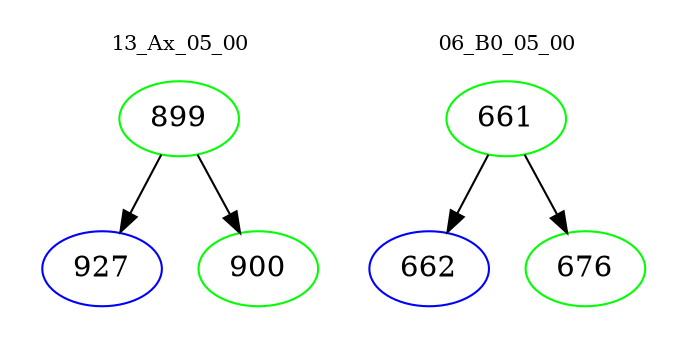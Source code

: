digraph{
subgraph cluster_0 {
color = white
label = "13_Ax_05_00";
fontsize=10;
T0_899 [label="899", color="green"]
T0_899 -> T0_927 [color="black"]
T0_927 [label="927", color="blue"]
T0_899 -> T0_900 [color="black"]
T0_900 [label="900", color="green"]
}
subgraph cluster_1 {
color = white
label = "06_B0_05_00";
fontsize=10;
T1_661 [label="661", color="green"]
T1_661 -> T1_662 [color="black"]
T1_662 [label="662", color="blue"]
T1_661 -> T1_676 [color="black"]
T1_676 [label="676", color="green"]
}
}
